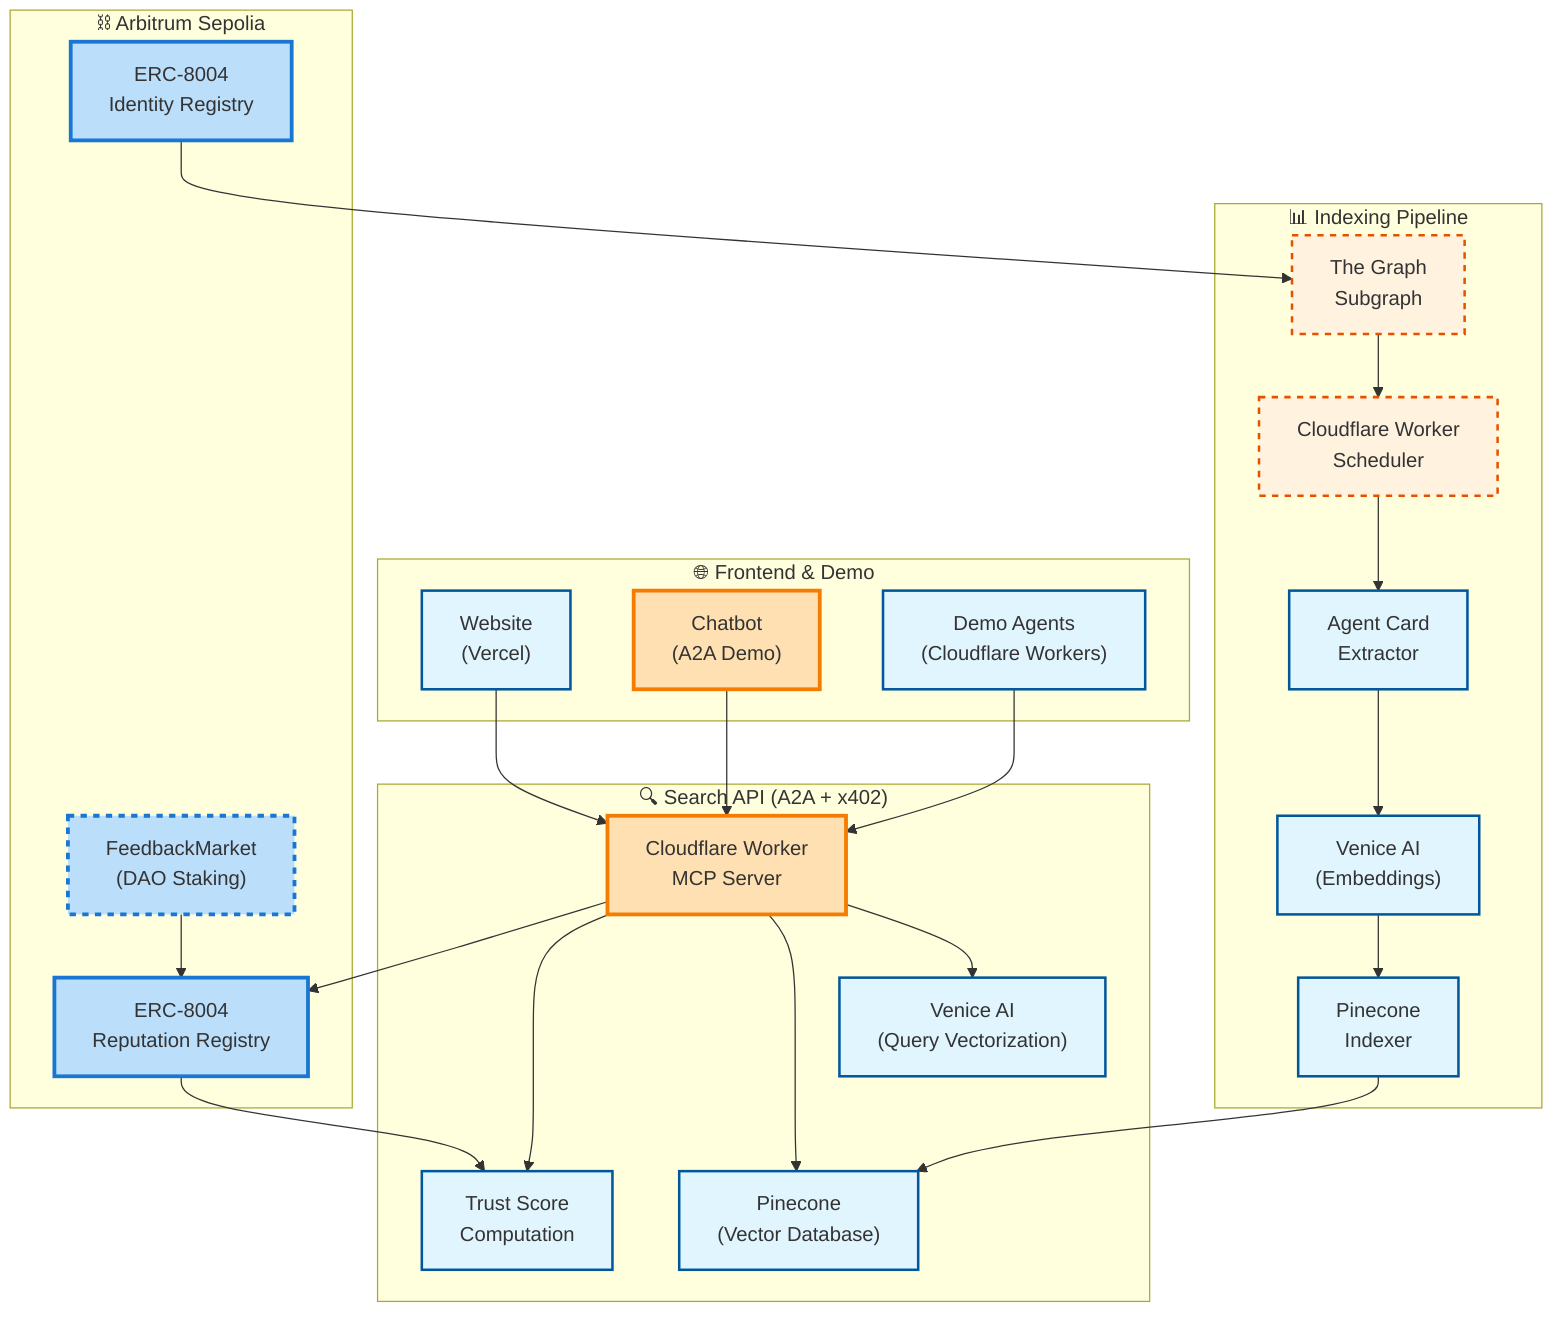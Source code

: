 graph TB
    %% Define styles
    classDef implemented fill:#e1f5fe,stroke:#01579b,stroke-width:2px
    classDef roadmap fill:#fff3e0,stroke:#e65100,stroke-width:2px,stroke-dasharray: 5 5
    classDef arbitrum fill:#bbdefb,stroke:#1976d2,stroke-width:3px
    classDef x402 fill:#c8e6c9,stroke:#388e3c,stroke-width:3px
    classDef a2a fill:#ffe0b2,stroke:#f57c00,stroke-width:3px

    %% Frontend Layer
    subgraph Frontend["🌐 Frontend & Demo"]
        Website["Website<br/>(Vercel)"]
        Chatbot["Chatbot<br/>(A2A Demo)"]
        DemoAgents["Demo Agents<br/>(Cloudflare Workers)"]
    end

    %% Search API Layer
    subgraph SearchAPI["🔍 Search API (A2A + x402)"]
        MCPWorker["Cloudflare Worker<br/>MCP Server"]
        VeniceAI["Venice AI<br/>(Query Vectorization)"]
        Pinecone["Pinecone<br/>(Vector Database)"]
        TrustScore["Trust Score<br/>Computation"]
    end

    %% Indexing Pipeline
    subgraph Indexing["📊 Indexing Pipeline"]
        GraphSubgraph["The Graph<br/>Subgraph"]
        Scheduler["Cloudflare Worker<br/>Scheduler"]
        AgentExtractor["Agent Card<br/>Extractor"]
        EmbeddingService["Venice AI<br/>(Embeddings)"]
        VectorIndexer["Pinecone<br/>Indexer"]
    end

    %% Blockchain Layer
    subgraph Blockchain["⛓️ Arbitrum Sepolia"]
        ERC8004Identity["ERC-8004<br/>Identity Registry"]
        ERC8004Reputation["ERC-8004<br/>Reputation Registry"]
        FeedbackMarket["FeedbackMarket<br/>(DAO Staking)"]
    end

    %% Data Flows
    Website --> MCPWorker
    Chatbot --> MCPWorker
    DemoAgents --> MCPWorker

    MCPWorker --> VeniceAI
    MCPWorker --> Pinecone
    MCPWorker --> TrustScore
    MCPWorker --> ERC8004Reputation

    GraphSubgraph --> Scheduler
    Scheduler --> AgentExtractor
    AgentExtractor --> EmbeddingService
    EmbeddingService --> VectorIndexer
    VectorIndexer --> Pinecone

    ERC8004Identity --> GraphSubgraph
    ERC8004Reputation --> TrustScore
    FeedbackMarket --> ERC8004Reputation

    %% Apply styles
    class Website,Chatbot,DemoAgents,MCPWorker,VeniceAI,Pinecone,TrustScore,AgentExtractor,EmbeddingService,VectorIndexer implemented
    class GraphSubgraph,Scheduler,FeedbackMarket roadmap
    class ERC8004Identity,ERC8004Reputation,FeedbackMarket arbitrum
    class MCPWorker x402
    class Chatbot,MCPWorker a2a